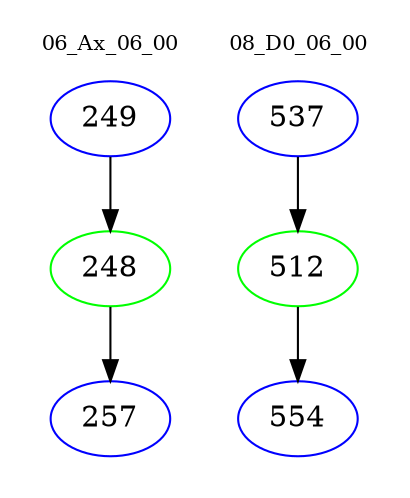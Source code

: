 digraph{
subgraph cluster_0 {
color = white
label = "06_Ax_06_00";
fontsize=10;
T0_249 [label="249", color="blue"]
T0_249 -> T0_248 [color="black"]
T0_248 [label="248", color="green"]
T0_248 -> T0_257 [color="black"]
T0_257 [label="257", color="blue"]
}
subgraph cluster_1 {
color = white
label = "08_D0_06_00";
fontsize=10;
T1_537 [label="537", color="blue"]
T1_537 -> T1_512 [color="black"]
T1_512 [label="512", color="green"]
T1_512 -> T1_554 [color="black"]
T1_554 [label="554", color="blue"]
}
}
